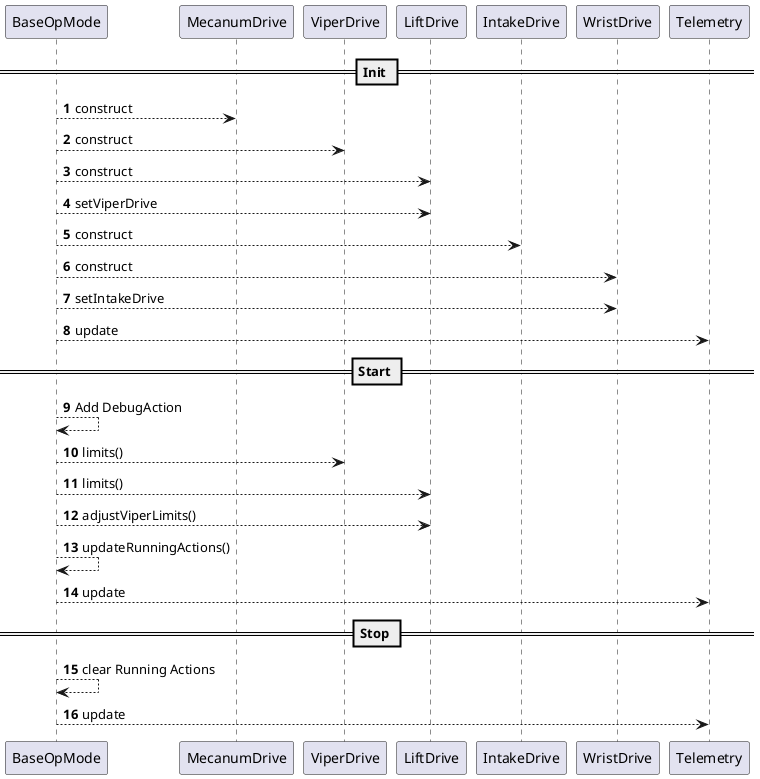 @startuml
'https://plantuml.com/sequence-diagram

autonumber

== Init ==
BaseOpMode --> MecanumDrive: construct
BaseOpMode --> ViperDrive: construct
BaseOpMode --> LiftDrive: construct
BaseOpMode --> LiftDrive: setViperDrive
BaseOpMode --> IntakeDrive: construct
BaseOpMode --> WristDrive: construct
BaseOpMode --> WristDrive: setIntakeDrive
BaseOpMode --> Telemetry: update

== Start ==
BaseOpMode --> BaseOpMode: Add DebugAction
BaseOpMode --> ViperDrive: limits()
BaseOpMode --> LiftDrive: limits()
BaseOpMode --> LiftDrive: adjustViperLimits()
BaseOpMode --> BaseOpMode: updateRunningActions()
BaseOpMode --> Telemetry: update

== Stop ==
BaseOpMode --> BaseOpMode: clear Running Actions
BaseOpMode --> Telemetry: update

@enduml